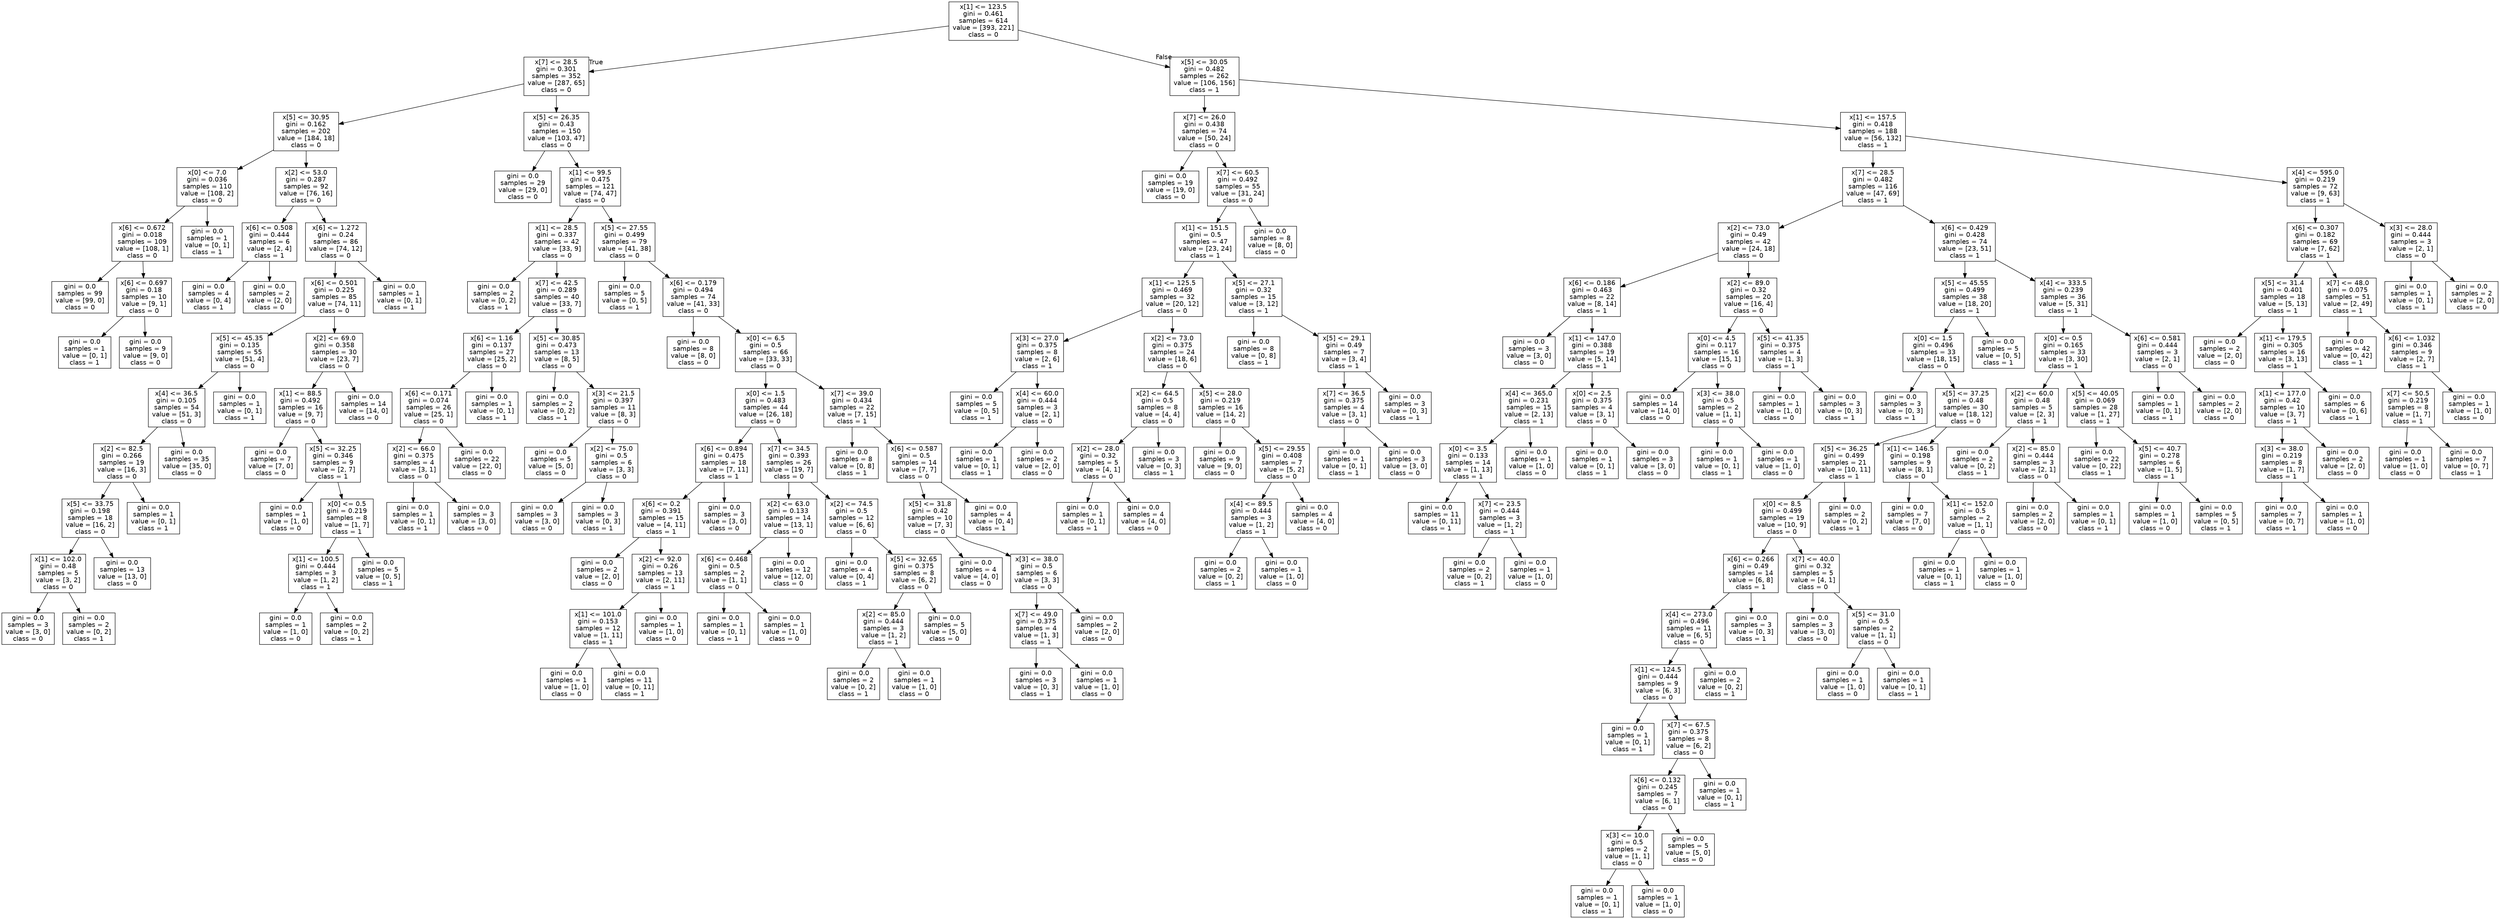 digraph Tree {
node [shape=box, fontname="helvetica"] ;
edge [fontname="helvetica"] ;
0 [label="x[1] <= 123.5\ngini = 0.461\nsamples = 614\nvalue = [393, 221]\nclass = 0"] ;
1 [label="x[7] <= 28.5\ngini = 0.301\nsamples = 352\nvalue = [287, 65]\nclass = 0"] ;
0 -> 1 [labeldistance=2.5, labelangle=45, headlabel="True"] ;
2 [label="x[5] <= 30.95\ngini = 0.162\nsamples = 202\nvalue = [184, 18]\nclass = 0"] ;
1 -> 2 ;
3 [label="x[0] <= 7.0\ngini = 0.036\nsamples = 110\nvalue = [108, 2]\nclass = 0"] ;
2 -> 3 ;
4 [label="x[6] <= 0.672\ngini = 0.018\nsamples = 109\nvalue = [108, 1]\nclass = 0"] ;
3 -> 4 ;
5 [label="gini = 0.0\nsamples = 99\nvalue = [99, 0]\nclass = 0"] ;
4 -> 5 ;
6 [label="x[6] <= 0.697\ngini = 0.18\nsamples = 10\nvalue = [9, 1]\nclass = 0"] ;
4 -> 6 ;
7 [label="gini = 0.0\nsamples = 1\nvalue = [0, 1]\nclass = 1"] ;
6 -> 7 ;
8 [label="gini = 0.0\nsamples = 9\nvalue = [9, 0]\nclass = 0"] ;
6 -> 8 ;
9 [label="gini = 0.0\nsamples = 1\nvalue = [0, 1]\nclass = 1"] ;
3 -> 9 ;
10 [label="x[2] <= 53.0\ngini = 0.287\nsamples = 92\nvalue = [76, 16]\nclass = 0"] ;
2 -> 10 ;
11 [label="x[6] <= 0.508\ngini = 0.444\nsamples = 6\nvalue = [2, 4]\nclass = 1"] ;
10 -> 11 ;
12 [label="gini = 0.0\nsamples = 4\nvalue = [0, 4]\nclass = 1"] ;
11 -> 12 ;
13 [label="gini = 0.0\nsamples = 2\nvalue = [2, 0]\nclass = 0"] ;
11 -> 13 ;
14 [label="x[6] <= 1.272\ngini = 0.24\nsamples = 86\nvalue = [74, 12]\nclass = 0"] ;
10 -> 14 ;
15 [label="x[6] <= 0.501\ngini = 0.225\nsamples = 85\nvalue = [74, 11]\nclass = 0"] ;
14 -> 15 ;
16 [label="x[5] <= 45.35\ngini = 0.135\nsamples = 55\nvalue = [51, 4]\nclass = 0"] ;
15 -> 16 ;
17 [label="x[4] <= 36.5\ngini = 0.105\nsamples = 54\nvalue = [51, 3]\nclass = 0"] ;
16 -> 17 ;
18 [label="x[2] <= 82.5\ngini = 0.266\nsamples = 19\nvalue = [16, 3]\nclass = 0"] ;
17 -> 18 ;
19 [label="x[5] <= 33.75\ngini = 0.198\nsamples = 18\nvalue = [16, 2]\nclass = 0"] ;
18 -> 19 ;
20 [label="x[1] <= 102.0\ngini = 0.48\nsamples = 5\nvalue = [3, 2]\nclass = 0"] ;
19 -> 20 ;
21 [label="gini = 0.0\nsamples = 3\nvalue = [3, 0]\nclass = 0"] ;
20 -> 21 ;
22 [label="gini = 0.0\nsamples = 2\nvalue = [0, 2]\nclass = 1"] ;
20 -> 22 ;
23 [label="gini = 0.0\nsamples = 13\nvalue = [13, 0]\nclass = 0"] ;
19 -> 23 ;
24 [label="gini = 0.0\nsamples = 1\nvalue = [0, 1]\nclass = 1"] ;
18 -> 24 ;
25 [label="gini = 0.0\nsamples = 35\nvalue = [35, 0]\nclass = 0"] ;
17 -> 25 ;
26 [label="gini = 0.0\nsamples = 1\nvalue = [0, 1]\nclass = 1"] ;
16 -> 26 ;
27 [label="x[2] <= 69.0\ngini = 0.358\nsamples = 30\nvalue = [23, 7]\nclass = 0"] ;
15 -> 27 ;
28 [label="x[1] <= 88.5\ngini = 0.492\nsamples = 16\nvalue = [9, 7]\nclass = 0"] ;
27 -> 28 ;
29 [label="gini = 0.0\nsamples = 7\nvalue = [7, 0]\nclass = 0"] ;
28 -> 29 ;
30 [label="x[5] <= 32.25\ngini = 0.346\nsamples = 9\nvalue = [2, 7]\nclass = 1"] ;
28 -> 30 ;
31 [label="gini = 0.0\nsamples = 1\nvalue = [1, 0]\nclass = 0"] ;
30 -> 31 ;
32 [label="x[0] <= 0.5\ngini = 0.219\nsamples = 8\nvalue = [1, 7]\nclass = 1"] ;
30 -> 32 ;
33 [label="x[1] <= 100.5\ngini = 0.444\nsamples = 3\nvalue = [1, 2]\nclass = 1"] ;
32 -> 33 ;
34 [label="gini = 0.0\nsamples = 1\nvalue = [1, 0]\nclass = 0"] ;
33 -> 34 ;
35 [label="gini = 0.0\nsamples = 2\nvalue = [0, 2]\nclass = 1"] ;
33 -> 35 ;
36 [label="gini = 0.0\nsamples = 5\nvalue = [0, 5]\nclass = 1"] ;
32 -> 36 ;
37 [label="gini = 0.0\nsamples = 14\nvalue = [14, 0]\nclass = 0"] ;
27 -> 37 ;
38 [label="gini = 0.0\nsamples = 1\nvalue = [0, 1]\nclass = 1"] ;
14 -> 38 ;
39 [label="x[5] <= 26.35\ngini = 0.43\nsamples = 150\nvalue = [103, 47]\nclass = 0"] ;
1 -> 39 ;
40 [label="gini = 0.0\nsamples = 29\nvalue = [29, 0]\nclass = 0"] ;
39 -> 40 ;
41 [label="x[1] <= 99.5\ngini = 0.475\nsamples = 121\nvalue = [74, 47]\nclass = 0"] ;
39 -> 41 ;
42 [label="x[1] <= 28.5\ngini = 0.337\nsamples = 42\nvalue = [33, 9]\nclass = 0"] ;
41 -> 42 ;
43 [label="gini = 0.0\nsamples = 2\nvalue = [0, 2]\nclass = 1"] ;
42 -> 43 ;
44 [label="x[7] <= 42.5\ngini = 0.289\nsamples = 40\nvalue = [33, 7]\nclass = 0"] ;
42 -> 44 ;
45 [label="x[6] <= 1.16\ngini = 0.137\nsamples = 27\nvalue = [25, 2]\nclass = 0"] ;
44 -> 45 ;
46 [label="x[6] <= 0.171\ngini = 0.074\nsamples = 26\nvalue = [25, 1]\nclass = 0"] ;
45 -> 46 ;
47 [label="x[2] <= 66.0\ngini = 0.375\nsamples = 4\nvalue = [3, 1]\nclass = 0"] ;
46 -> 47 ;
48 [label="gini = 0.0\nsamples = 1\nvalue = [0, 1]\nclass = 1"] ;
47 -> 48 ;
49 [label="gini = 0.0\nsamples = 3\nvalue = [3, 0]\nclass = 0"] ;
47 -> 49 ;
50 [label="gini = 0.0\nsamples = 22\nvalue = [22, 0]\nclass = 0"] ;
46 -> 50 ;
51 [label="gini = 0.0\nsamples = 1\nvalue = [0, 1]\nclass = 1"] ;
45 -> 51 ;
52 [label="x[5] <= 30.85\ngini = 0.473\nsamples = 13\nvalue = [8, 5]\nclass = 0"] ;
44 -> 52 ;
53 [label="gini = 0.0\nsamples = 2\nvalue = [0, 2]\nclass = 1"] ;
52 -> 53 ;
54 [label="x[3] <= 21.5\ngini = 0.397\nsamples = 11\nvalue = [8, 3]\nclass = 0"] ;
52 -> 54 ;
55 [label="gini = 0.0\nsamples = 5\nvalue = [5, 0]\nclass = 0"] ;
54 -> 55 ;
56 [label="x[2] <= 75.0\ngini = 0.5\nsamples = 6\nvalue = [3, 3]\nclass = 0"] ;
54 -> 56 ;
57 [label="gini = 0.0\nsamples = 3\nvalue = [3, 0]\nclass = 0"] ;
56 -> 57 ;
58 [label="gini = 0.0\nsamples = 3\nvalue = [0, 3]\nclass = 1"] ;
56 -> 58 ;
59 [label="x[5] <= 27.55\ngini = 0.499\nsamples = 79\nvalue = [41, 38]\nclass = 0"] ;
41 -> 59 ;
60 [label="gini = 0.0\nsamples = 5\nvalue = [0, 5]\nclass = 1"] ;
59 -> 60 ;
61 [label="x[6] <= 0.179\ngini = 0.494\nsamples = 74\nvalue = [41, 33]\nclass = 0"] ;
59 -> 61 ;
62 [label="gini = 0.0\nsamples = 8\nvalue = [8, 0]\nclass = 0"] ;
61 -> 62 ;
63 [label="x[0] <= 6.5\ngini = 0.5\nsamples = 66\nvalue = [33, 33]\nclass = 0"] ;
61 -> 63 ;
64 [label="x[0] <= 1.5\ngini = 0.483\nsamples = 44\nvalue = [26, 18]\nclass = 0"] ;
63 -> 64 ;
65 [label="x[6] <= 0.894\ngini = 0.475\nsamples = 18\nvalue = [7, 11]\nclass = 1"] ;
64 -> 65 ;
66 [label="x[6] <= 0.2\ngini = 0.391\nsamples = 15\nvalue = [4, 11]\nclass = 1"] ;
65 -> 66 ;
67 [label="gini = 0.0\nsamples = 2\nvalue = [2, 0]\nclass = 0"] ;
66 -> 67 ;
68 [label="x[2] <= 92.0\ngini = 0.26\nsamples = 13\nvalue = [2, 11]\nclass = 1"] ;
66 -> 68 ;
69 [label="x[1] <= 101.0\ngini = 0.153\nsamples = 12\nvalue = [1, 11]\nclass = 1"] ;
68 -> 69 ;
70 [label="gini = 0.0\nsamples = 1\nvalue = [1, 0]\nclass = 0"] ;
69 -> 70 ;
71 [label="gini = 0.0\nsamples = 11\nvalue = [0, 11]\nclass = 1"] ;
69 -> 71 ;
72 [label="gini = 0.0\nsamples = 1\nvalue = [1, 0]\nclass = 0"] ;
68 -> 72 ;
73 [label="gini = 0.0\nsamples = 3\nvalue = [3, 0]\nclass = 0"] ;
65 -> 73 ;
74 [label="x[7] <= 34.5\ngini = 0.393\nsamples = 26\nvalue = [19, 7]\nclass = 0"] ;
64 -> 74 ;
75 [label="x[2] <= 63.0\ngini = 0.133\nsamples = 14\nvalue = [13, 1]\nclass = 0"] ;
74 -> 75 ;
76 [label="x[6] <= 0.468\ngini = 0.5\nsamples = 2\nvalue = [1, 1]\nclass = 0"] ;
75 -> 76 ;
77 [label="gini = 0.0\nsamples = 1\nvalue = [0, 1]\nclass = 1"] ;
76 -> 77 ;
78 [label="gini = 0.0\nsamples = 1\nvalue = [1, 0]\nclass = 0"] ;
76 -> 78 ;
79 [label="gini = 0.0\nsamples = 12\nvalue = [12, 0]\nclass = 0"] ;
75 -> 79 ;
80 [label="x[2] <= 74.5\ngini = 0.5\nsamples = 12\nvalue = [6, 6]\nclass = 0"] ;
74 -> 80 ;
81 [label="gini = 0.0\nsamples = 4\nvalue = [0, 4]\nclass = 1"] ;
80 -> 81 ;
82 [label="x[5] <= 32.65\ngini = 0.375\nsamples = 8\nvalue = [6, 2]\nclass = 0"] ;
80 -> 82 ;
83 [label="x[2] <= 85.0\ngini = 0.444\nsamples = 3\nvalue = [1, 2]\nclass = 1"] ;
82 -> 83 ;
84 [label="gini = 0.0\nsamples = 2\nvalue = [0, 2]\nclass = 1"] ;
83 -> 84 ;
85 [label="gini = 0.0\nsamples = 1\nvalue = [1, 0]\nclass = 0"] ;
83 -> 85 ;
86 [label="gini = 0.0\nsamples = 5\nvalue = [5, 0]\nclass = 0"] ;
82 -> 86 ;
87 [label="x[7] <= 39.0\ngini = 0.434\nsamples = 22\nvalue = [7, 15]\nclass = 1"] ;
63 -> 87 ;
88 [label="gini = 0.0\nsamples = 8\nvalue = [0, 8]\nclass = 1"] ;
87 -> 88 ;
89 [label="x[6] <= 0.587\ngini = 0.5\nsamples = 14\nvalue = [7, 7]\nclass = 0"] ;
87 -> 89 ;
90 [label="x[5] <= 31.8\ngini = 0.42\nsamples = 10\nvalue = [7, 3]\nclass = 0"] ;
89 -> 90 ;
91 [label="gini = 0.0\nsamples = 4\nvalue = [4, 0]\nclass = 0"] ;
90 -> 91 ;
92 [label="x[3] <= 38.0\ngini = 0.5\nsamples = 6\nvalue = [3, 3]\nclass = 0"] ;
90 -> 92 ;
93 [label="x[7] <= 49.0\ngini = 0.375\nsamples = 4\nvalue = [1, 3]\nclass = 1"] ;
92 -> 93 ;
94 [label="gini = 0.0\nsamples = 3\nvalue = [0, 3]\nclass = 1"] ;
93 -> 94 ;
95 [label="gini = 0.0\nsamples = 1\nvalue = [1, 0]\nclass = 0"] ;
93 -> 95 ;
96 [label="gini = 0.0\nsamples = 2\nvalue = [2, 0]\nclass = 0"] ;
92 -> 96 ;
97 [label="gini = 0.0\nsamples = 4\nvalue = [0, 4]\nclass = 1"] ;
89 -> 97 ;
98 [label="x[5] <= 30.05\ngini = 0.482\nsamples = 262\nvalue = [106, 156]\nclass = 1"] ;
0 -> 98 [labeldistance=2.5, labelangle=-45, headlabel="False"] ;
99 [label="x[7] <= 26.0\ngini = 0.438\nsamples = 74\nvalue = [50, 24]\nclass = 0"] ;
98 -> 99 ;
100 [label="gini = 0.0\nsamples = 19\nvalue = [19, 0]\nclass = 0"] ;
99 -> 100 ;
101 [label="x[7] <= 60.5\ngini = 0.492\nsamples = 55\nvalue = [31, 24]\nclass = 0"] ;
99 -> 101 ;
102 [label="x[1] <= 151.5\ngini = 0.5\nsamples = 47\nvalue = [23, 24]\nclass = 1"] ;
101 -> 102 ;
103 [label="x[1] <= 125.5\ngini = 0.469\nsamples = 32\nvalue = [20, 12]\nclass = 0"] ;
102 -> 103 ;
104 [label="x[3] <= 27.0\ngini = 0.375\nsamples = 8\nvalue = [2, 6]\nclass = 1"] ;
103 -> 104 ;
105 [label="gini = 0.0\nsamples = 5\nvalue = [0, 5]\nclass = 1"] ;
104 -> 105 ;
106 [label="x[4] <= 60.0\ngini = 0.444\nsamples = 3\nvalue = [2, 1]\nclass = 0"] ;
104 -> 106 ;
107 [label="gini = 0.0\nsamples = 1\nvalue = [0, 1]\nclass = 1"] ;
106 -> 107 ;
108 [label="gini = 0.0\nsamples = 2\nvalue = [2, 0]\nclass = 0"] ;
106 -> 108 ;
109 [label="x[2] <= 73.0\ngini = 0.375\nsamples = 24\nvalue = [18, 6]\nclass = 0"] ;
103 -> 109 ;
110 [label="x[2] <= 64.5\ngini = 0.5\nsamples = 8\nvalue = [4, 4]\nclass = 0"] ;
109 -> 110 ;
111 [label="x[2] <= 28.0\ngini = 0.32\nsamples = 5\nvalue = [4, 1]\nclass = 0"] ;
110 -> 111 ;
112 [label="gini = 0.0\nsamples = 1\nvalue = [0, 1]\nclass = 1"] ;
111 -> 112 ;
113 [label="gini = 0.0\nsamples = 4\nvalue = [4, 0]\nclass = 0"] ;
111 -> 113 ;
114 [label="gini = 0.0\nsamples = 3\nvalue = [0, 3]\nclass = 1"] ;
110 -> 114 ;
115 [label="x[5] <= 28.0\ngini = 0.219\nsamples = 16\nvalue = [14, 2]\nclass = 0"] ;
109 -> 115 ;
116 [label="gini = 0.0\nsamples = 9\nvalue = [9, 0]\nclass = 0"] ;
115 -> 116 ;
117 [label="x[5] <= 29.55\ngini = 0.408\nsamples = 7\nvalue = [5, 2]\nclass = 0"] ;
115 -> 117 ;
118 [label="x[4] <= 89.5\ngini = 0.444\nsamples = 3\nvalue = [1, 2]\nclass = 1"] ;
117 -> 118 ;
119 [label="gini = 0.0\nsamples = 2\nvalue = [0, 2]\nclass = 1"] ;
118 -> 119 ;
120 [label="gini = 0.0\nsamples = 1\nvalue = [1, 0]\nclass = 0"] ;
118 -> 120 ;
121 [label="gini = 0.0\nsamples = 4\nvalue = [4, 0]\nclass = 0"] ;
117 -> 121 ;
122 [label="x[5] <= 27.1\ngini = 0.32\nsamples = 15\nvalue = [3, 12]\nclass = 1"] ;
102 -> 122 ;
123 [label="gini = 0.0\nsamples = 8\nvalue = [0, 8]\nclass = 1"] ;
122 -> 123 ;
124 [label="x[5] <= 29.1\ngini = 0.49\nsamples = 7\nvalue = [3, 4]\nclass = 1"] ;
122 -> 124 ;
125 [label="x[7] <= 36.5\ngini = 0.375\nsamples = 4\nvalue = [3, 1]\nclass = 0"] ;
124 -> 125 ;
126 [label="gini = 0.0\nsamples = 1\nvalue = [0, 1]\nclass = 1"] ;
125 -> 126 ;
127 [label="gini = 0.0\nsamples = 3\nvalue = [3, 0]\nclass = 0"] ;
125 -> 127 ;
128 [label="gini = 0.0\nsamples = 3\nvalue = [0, 3]\nclass = 1"] ;
124 -> 128 ;
129 [label="gini = 0.0\nsamples = 8\nvalue = [8, 0]\nclass = 0"] ;
101 -> 129 ;
130 [label="x[1] <= 157.5\ngini = 0.418\nsamples = 188\nvalue = [56, 132]\nclass = 1"] ;
98 -> 130 ;
131 [label="x[7] <= 28.5\ngini = 0.482\nsamples = 116\nvalue = [47, 69]\nclass = 1"] ;
130 -> 131 ;
132 [label="x[2] <= 73.0\ngini = 0.49\nsamples = 42\nvalue = [24, 18]\nclass = 0"] ;
131 -> 132 ;
133 [label="x[6] <= 0.186\ngini = 0.463\nsamples = 22\nvalue = [8, 14]\nclass = 1"] ;
132 -> 133 ;
134 [label="gini = 0.0\nsamples = 3\nvalue = [3, 0]\nclass = 0"] ;
133 -> 134 ;
135 [label="x[1] <= 147.0\ngini = 0.388\nsamples = 19\nvalue = [5, 14]\nclass = 1"] ;
133 -> 135 ;
136 [label="x[4] <= 365.0\ngini = 0.231\nsamples = 15\nvalue = [2, 13]\nclass = 1"] ;
135 -> 136 ;
137 [label="x[0] <= 3.5\ngini = 0.133\nsamples = 14\nvalue = [1, 13]\nclass = 1"] ;
136 -> 137 ;
138 [label="gini = 0.0\nsamples = 11\nvalue = [0, 11]\nclass = 1"] ;
137 -> 138 ;
139 [label="x[7] <= 23.5\ngini = 0.444\nsamples = 3\nvalue = [1, 2]\nclass = 1"] ;
137 -> 139 ;
140 [label="gini = 0.0\nsamples = 2\nvalue = [0, 2]\nclass = 1"] ;
139 -> 140 ;
141 [label="gini = 0.0\nsamples = 1\nvalue = [1, 0]\nclass = 0"] ;
139 -> 141 ;
142 [label="gini = 0.0\nsamples = 1\nvalue = [1, 0]\nclass = 0"] ;
136 -> 142 ;
143 [label="x[0] <= 2.5\ngini = 0.375\nsamples = 4\nvalue = [3, 1]\nclass = 0"] ;
135 -> 143 ;
144 [label="gini = 0.0\nsamples = 1\nvalue = [0, 1]\nclass = 1"] ;
143 -> 144 ;
145 [label="gini = 0.0\nsamples = 3\nvalue = [3, 0]\nclass = 0"] ;
143 -> 145 ;
146 [label="x[2] <= 89.0\ngini = 0.32\nsamples = 20\nvalue = [16, 4]\nclass = 0"] ;
132 -> 146 ;
147 [label="x[0] <= 4.5\ngini = 0.117\nsamples = 16\nvalue = [15, 1]\nclass = 0"] ;
146 -> 147 ;
148 [label="gini = 0.0\nsamples = 14\nvalue = [14, 0]\nclass = 0"] ;
147 -> 148 ;
149 [label="x[3] <= 38.0\ngini = 0.5\nsamples = 2\nvalue = [1, 1]\nclass = 0"] ;
147 -> 149 ;
150 [label="gini = 0.0\nsamples = 1\nvalue = [0, 1]\nclass = 1"] ;
149 -> 150 ;
151 [label="gini = 0.0\nsamples = 1\nvalue = [1, 0]\nclass = 0"] ;
149 -> 151 ;
152 [label="x[5] <= 41.35\ngini = 0.375\nsamples = 4\nvalue = [1, 3]\nclass = 1"] ;
146 -> 152 ;
153 [label="gini = 0.0\nsamples = 1\nvalue = [1, 0]\nclass = 0"] ;
152 -> 153 ;
154 [label="gini = 0.0\nsamples = 3\nvalue = [0, 3]\nclass = 1"] ;
152 -> 154 ;
155 [label="x[6] <= 0.429\ngini = 0.428\nsamples = 74\nvalue = [23, 51]\nclass = 1"] ;
131 -> 155 ;
156 [label="x[5] <= 45.55\ngini = 0.499\nsamples = 38\nvalue = [18, 20]\nclass = 1"] ;
155 -> 156 ;
157 [label="x[0] <= 1.5\ngini = 0.496\nsamples = 33\nvalue = [18, 15]\nclass = 0"] ;
156 -> 157 ;
158 [label="gini = 0.0\nsamples = 3\nvalue = [0, 3]\nclass = 1"] ;
157 -> 158 ;
159 [label="x[5] <= 37.25\ngini = 0.48\nsamples = 30\nvalue = [18, 12]\nclass = 0"] ;
157 -> 159 ;
160 [label="x[5] <= 36.25\ngini = 0.499\nsamples = 21\nvalue = [10, 11]\nclass = 1"] ;
159 -> 160 ;
161 [label="x[0] <= 8.5\ngini = 0.499\nsamples = 19\nvalue = [10, 9]\nclass = 0"] ;
160 -> 161 ;
162 [label="x[6] <= 0.266\ngini = 0.49\nsamples = 14\nvalue = [6, 8]\nclass = 1"] ;
161 -> 162 ;
163 [label="x[4] <= 273.0\ngini = 0.496\nsamples = 11\nvalue = [6, 5]\nclass = 0"] ;
162 -> 163 ;
164 [label="x[1] <= 124.5\ngini = 0.444\nsamples = 9\nvalue = [6, 3]\nclass = 0"] ;
163 -> 164 ;
165 [label="gini = 0.0\nsamples = 1\nvalue = [0, 1]\nclass = 1"] ;
164 -> 165 ;
166 [label="x[7] <= 67.5\ngini = 0.375\nsamples = 8\nvalue = [6, 2]\nclass = 0"] ;
164 -> 166 ;
167 [label="x[6] <= 0.132\ngini = 0.245\nsamples = 7\nvalue = [6, 1]\nclass = 0"] ;
166 -> 167 ;
168 [label="x[3] <= 10.0\ngini = 0.5\nsamples = 2\nvalue = [1, 1]\nclass = 0"] ;
167 -> 168 ;
169 [label="gini = 0.0\nsamples = 1\nvalue = [0, 1]\nclass = 1"] ;
168 -> 169 ;
170 [label="gini = 0.0\nsamples = 1\nvalue = [1, 0]\nclass = 0"] ;
168 -> 170 ;
171 [label="gini = 0.0\nsamples = 5\nvalue = [5, 0]\nclass = 0"] ;
167 -> 171 ;
172 [label="gini = 0.0\nsamples = 1\nvalue = [0, 1]\nclass = 1"] ;
166 -> 172 ;
173 [label="gini = 0.0\nsamples = 2\nvalue = [0, 2]\nclass = 1"] ;
163 -> 173 ;
174 [label="gini = 0.0\nsamples = 3\nvalue = [0, 3]\nclass = 1"] ;
162 -> 174 ;
175 [label="x[7] <= 40.0\ngini = 0.32\nsamples = 5\nvalue = [4, 1]\nclass = 0"] ;
161 -> 175 ;
176 [label="gini = 0.0\nsamples = 3\nvalue = [3, 0]\nclass = 0"] ;
175 -> 176 ;
177 [label="x[5] <= 31.0\ngini = 0.5\nsamples = 2\nvalue = [1, 1]\nclass = 0"] ;
175 -> 177 ;
178 [label="gini = 0.0\nsamples = 1\nvalue = [1, 0]\nclass = 0"] ;
177 -> 178 ;
179 [label="gini = 0.0\nsamples = 1\nvalue = [0, 1]\nclass = 1"] ;
177 -> 179 ;
180 [label="gini = 0.0\nsamples = 2\nvalue = [0, 2]\nclass = 1"] ;
160 -> 180 ;
181 [label="x[1] <= 146.5\ngini = 0.198\nsamples = 9\nvalue = [8, 1]\nclass = 0"] ;
159 -> 181 ;
182 [label="gini = 0.0\nsamples = 7\nvalue = [7, 0]\nclass = 0"] ;
181 -> 182 ;
183 [label="x[1] <= 152.0\ngini = 0.5\nsamples = 2\nvalue = [1, 1]\nclass = 0"] ;
181 -> 183 ;
184 [label="gini = 0.0\nsamples = 1\nvalue = [0, 1]\nclass = 1"] ;
183 -> 184 ;
185 [label="gini = 0.0\nsamples = 1\nvalue = [1, 0]\nclass = 0"] ;
183 -> 185 ;
186 [label="gini = 0.0\nsamples = 5\nvalue = [0, 5]\nclass = 1"] ;
156 -> 186 ;
187 [label="x[4] <= 333.5\ngini = 0.239\nsamples = 36\nvalue = [5, 31]\nclass = 1"] ;
155 -> 187 ;
188 [label="x[0] <= 0.5\ngini = 0.165\nsamples = 33\nvalue = [3, 30]\nclass = 1"] ;
187 -> 188 ;
189 [label="x[2] <= 60.0\ngini = 0.48\nsamples = 5\nvalue = [2, 3]\nclass = 1"] ;
188 -> 189 ;
190 [label="gini = 0.0\nsamples = 2\nvalue = [0, 2]\nclass = 1"] ;
189 -> 190 ;
191 [label="x[2] <= 85.0\ngini = 0.444\nsamples = 3\nvalue = [2, 1]\nclass = 0"] ;
189 -> 191 ;
192 [label="gini = 0.0\nsamples = 2\nvalue = [2, 0]\nclass = 0"] ;
191 -> 192 ;
193 [label="gini = 0.0\nsamples = 1\nvalue = [0, 1]\nclass = 1"] ;
191 -> 193 ;
194 [label="x[5] <= 40.05\ngini = 0.069\nsamples = 28\nvalue = [1, 27]\nclass = 1"] ;
188 -> 194 ;
195 [label="gini = 0.0\nsamples = 22\nvalue = [0, 22]\nclass = 1"] ;
194 -> 195 ;
196 [label="x[5] <= 40.7\ngini = 0.278\nsamples = 6\nvalue = [1, 5]\nclass = 1"] ;
194 -> 196 ;
197 [label="gini = 0.0\nsamples = 1\nvalue = [1, 0]\nclass = 0"] ;
196 -> 197 ;
198 [label="gini = 0.0\nsamples = 5\nvalue = [0, 5]\nclass = 1"] ;
196 -> 198 ;
199 [label="x[6] <= 0.581\ngini = 0.444\nsamples = 3\nvalue = [2, 1]\nclass = 0"] ;
187 -> 199 ;
200 [label="gini = 0.0\nsamples = 1\nvalue = [0, 1]\nclass = 1"] ;
199 -> 200 ;
201 [label="gini = 0.0\nsamples = 2\nvalue = [2, 0]\nclass = 0"] ;
199 -> 201 ;
202 [label="x[4] <= 595.0\ngini = 0.219\nsamples = 72\nvalue = [9, 63]\nclass = 1"] ;
130 -> 202 ;
203 [label="x[6] <= 0.307\ngini = 0.182\nsamples = 69\nvalue = [7, 62]\nclass = 1"] ;
202 -> 203 ;
204 [label="x[5] <= 31.4\ngini = 0.401\nsamples = 18\nvalue = [5, 13]\nclass = 1"] ;
203 -> 204 ;
205 [label="gini = 0.0\nsamples = 2\nvalue = [2, 0]\nclass = 0"] ;
204 -> 205 ;
206 [label="x[1] <= 179.5\ngini = 0.305\nsamples = 16\nvalue = [3, 13]\nclass = 1"] ;
204 -> 206 ;
207 [label="x[1] <= 177.0\ngini = 0.42\nsamples = 10\nvalue = [3, 7]\nclass = 1"] ;
206 -> 207 ;
208 [label="x[3] <= 38.0\ngini = 0.219\nsamples = 8\nvalue = [1, 7]\nclass = 1"] ;
207 -> 208 ;
209 [label="gini = 0.0\nsamples = 7\nvalue = [0, 7]\nclass = 1"] ;
208 -> 209 ;
210 [label="gini = 0.0\nsamples = 1\nvalue = [1, 0]\nclass = 0"] ;
208 -> 210 ;
211 [label="gini = 0.0\nsamples = 2\nvalue = [2, 0]\nclass = 0"] ;
207 -> 211 ;
212 [label="gini = 0.0\nsamples = 6\nvalue = [0, 6]\nclass = 1"] ;
206 -> 212 ;
213 [label="x[7] <= 48.0\ngini = 0.075\nsamples = 51\nvalue = [2, 49]\nclass = 1"] ;
203 -> 213 ;
214 [label="gini = 0.0\nsamples = 42\nvalue = [0, 42]\nclass = 1"] ;
213 -> 214 ;
215 [label="x[6] <= 1.032\ngini = 0.346\nsamples = 9\nvalue = [2, 7]\nclass = 1"] ;
213 -> 215 ;
216 [label="x[7] <= 50.5\ngini = 0.219\nsamples = 8\nvalue = [1, 7]\nclass = 1"] ;
215 -> 216 ;
217 [label="gini = 0.0\nsamples = 1\nvalue = [1, 0]\nclass = 0"] ;
216 -> 217 ;
218 [label="gini = 0.0\nsamples = 7\nvalue = [0, 7]\nclass = 1"] ;
216 -> 218 ;
219 [label="gini = 0.0\nsamples = 1\nvalue = [1, 0]\nclass = 0"] ;
215 -> 219 ;
220 [label="x[3] <= 28.0\ngini = 0.444\nsamples = 3\nvalue = [2, 1]\nclass = 0"] ;
202 -> 220 ;
221 [label="gini = 0.0\nsamples = 1\nvalue = [0, 1]\nclass = 1"] ;
220 -> 221 ;
222 [label="gini = 0.0\nsamples = 2\nvalue = [2, 0]\nclass = 0"] ;
220 -> 222 ;
}